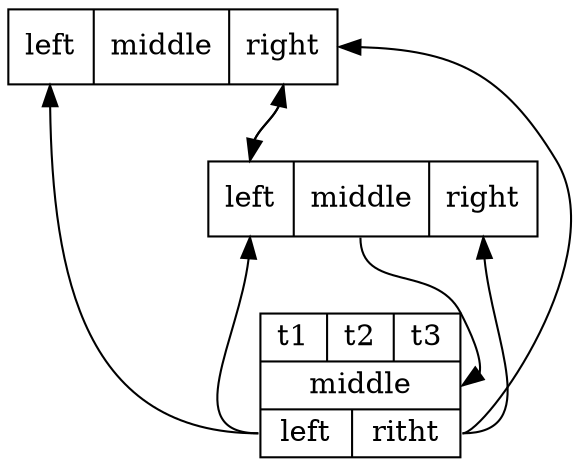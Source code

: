 digraph Struct {
	r1[shape=record, label="<left> left|<middle> middle|<right> right"];
	r2[shape=record, label="<left> left|<middle> middle|<right> right"];

	st[shape=record, label="{{t1|t2|t3}|<middle>middle|{<left>left|<right>ritht}}"]

	r1:right -> r2:left;
	r2:left -> r1:right;

	st:right -> r1:right;
	st:right -> r2:right;

	st:left -> r1:left ;
	st:left -> r2:left ;

	r2:middle -> st:middle;


}
